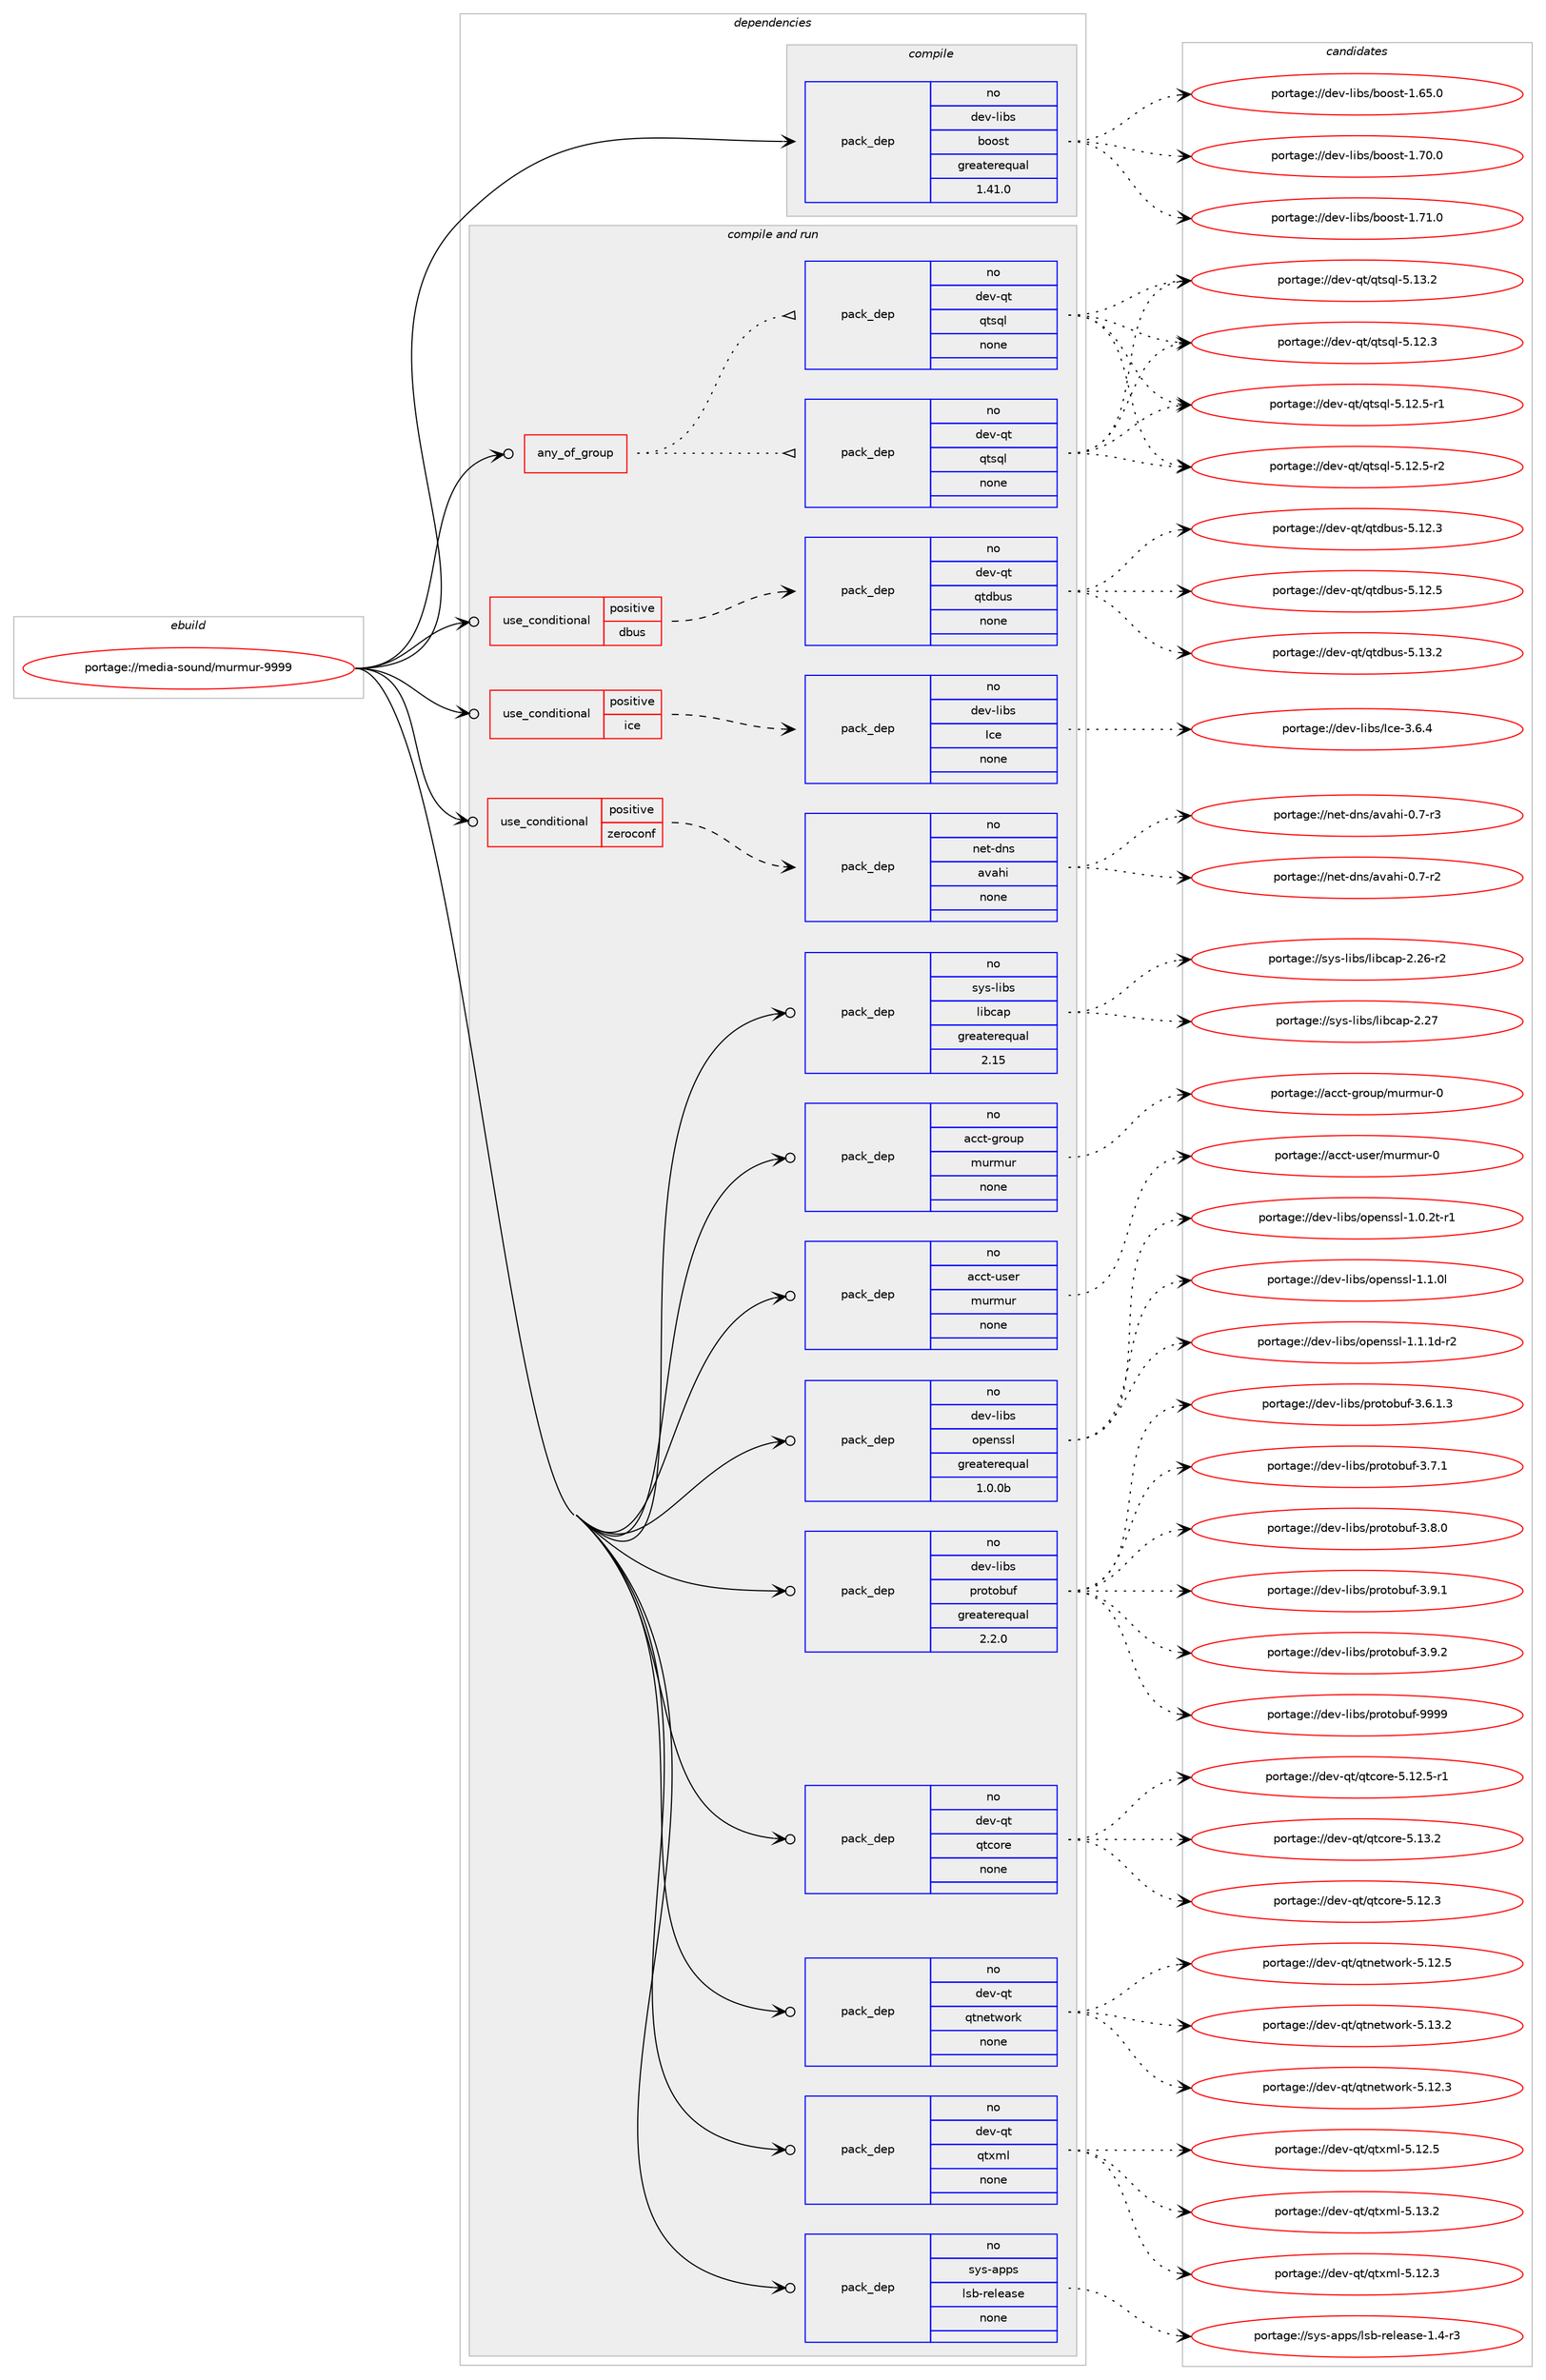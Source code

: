 digraph prolog {

# *************
# Graph options
# *************

newrank=true;
concentrate=true;
compound=true;
graph [rankdir=LR,fontname=Helvetica,fontsize=10,ranksep=1.5];#, ranksep=2.5, nodesep=0.2];
edge  [arrowhead=vee];
node  [fontname=Helvetica,fontsize=10];

# **********
# The ebuild
# **********

subgraph cluster_leftcol {
color=gray;
rank=same;
label=<<i>ebuild</i>>;
id [label="portage://media-sound/murmur-9999", color=red, width=4, href="../media-sound/murmur-9999.svg"];
}

# ****************
# The dependencies
# ****************

subgraph cluster_midcol {
color=gray;
label=<<i>dependencies</i>>;
subgraph cluster_compile {
fillcolor="#eeeeee";
style=filled;
label=<<i>compile</i>>;
subgraph pack245683 {
dependency334242 [label=<<TABLE BORDER="0" CELLBORDER="1" CELLSPACING="0" CELLPADDING="4" WIDTH="220"><TR><TD ROWSPAN="6" CELLPADDING="30">pack_dep</TD></TR><TR><TD WIDTH="110">no</TD></TR><TR><TD>dev-libs</TD></TR><TR><TD>boost</TD></TR><TR><TD>greaterequal</TD></TR><TR><TD>1.41.0</TD></TR></TABLE>>, shape=none, color=blue];
}
id:e -> dependency334242:w [weight=20,style="solid",arrowhead="vee"];
}
subgraph cluster_compileandrun {
fillcolor="#eeeeee";
style=filled;
label=<<i>compile and run</i>>;
subgraph any5343 {
dependency334243 [label=<<TABLE BORDER="0" CELLBORDER="1" CELLSPACING="0" CELLPADDING="4"><TR><TD CELLPADDING="10">any_of_group</TD></TR></TABLE>>, shape=none, color=red];subgraph pack245684 {
dependency334244 [label=<<TABLE BORDER="0" CELLBORDER="1" CELLSPACING="0" CELLPADDING="4" WIDTH="220"><TR><TD ROWSPAN="6" CELLPADDING="30">pack_dep</TD></TR><TR><TD WIDTH="110">no</TD></TR><TR><TD>dev-qt</TD></TR><TR><TD>qtsql</TD></TR><TR><TD>none</TD></TR><TR><TD></TD></TR></TABLE>>, shape=none, color=blue];
}
dependency334243:e -> dependency334244:w [weight=20,style="dotted",arrowhead="oinv"];
subgraph pack245685 {
dependency334245 [label=<<TABLE BORDER="0" CELLBORDER="1" CELLSPACING="0" CELLPADDING="4" WIDTH="220"><TR><TD ROWSPAN="6" CELLPADDING="30">pack_dep</TD></TR><TR><TD WIDTH="110">no</TD></TR><TR><TD>dev-qt</TD></TR><TR><TD>qtsql</TD></TR><TR><TD>none</TD></TR><TR><TD></TD></TR></TABLE>>, shape=none, color=blue];
}
dependency334243:e -> dependency334245:w [weight=20,style="dotted",arrowhead="oinv"];
}
id:e -> dependency334243:w [weight=20,style="solid",arrowhead="odotvee"];
subgraph cond83071 {
dependency334246 [label=<<TABLE BORDER="0" CELLBORDER="1" CELLSPACING="0" CELLPADDING="4"><TR><TD ROWSPAN="3" CELLPADDING="10">use_conditional</TD></TR><TR><TD>positive</TD></TR><TR><TD>dbus</TD></TR></TABLE>>, shape=none, color=red];
subgraph pack245686 {
dependency334247 [label=<<TABLE BORDER="0" CELLBORDER="1" CELLSPACING="0" CELLPADDING="4" WIDTH="220"><TR><TD ROWSPAN="6" CELLPADDING="30">pack_dep</TD></TR><TR><TD WIDTH="110">no</TD></TR><TR><TD>dev-qt</TD></TR><TR><TD>qtdbus</TD></TR><TR><TD>none</TD></TR><TR><TD></TD></TR></TABLE>>, shape=none, color=blue];
}
dependency334246:e -> dependency334247:w [weight=20,style="dashed",arrowhead="vee"];
}
id:e -> dependency334246:w [weight=20,style="solid",arrowhead="odotvee"];
subgraph cond83072 {
dependency334248 [label=<<TABLE BORDER="0" CELLBORDER="1" CELLSPACING="0" CELLPADDING="4"><TR><TD ROWSPAN="3" CELLPADDING="10">use_conditional</TD></TR><TR><TD>positive</TD></TR><TR><TD>ice</TD></TR></TABLE>>, shape=none, color=red];
subgraph pack245687 {
dependency334249 [label=<<TABLE BORDER="0" CELLBORDER="1" CELLSPACING="0" CELLPADDING="4" WIDTH="220"><TR><TD ROWSPAN="6" CELLPADDING="30">pack_dep</TD></TR><TR><TD WIDTH="110">no</TD></TR><TR><TD>dev-libs</TD></TR><TR><TD>Ice</TD></TR><TR><TD>none</TD></TR><TR><TD></TD></TR></TABLE>>, shape=none, color=blue];
}
dependency334248:e -> dependency334249:w [weight=20,style="dashed",arrowhead="vee"];
}
id:e -> dependency334248:w [weight=20,style="solid",arrowhead="odotvee"];
subgraph cond83073 {
dependency334250 [label=<<TABLE BORDER="0" CELLBORDER="1" CELLSPACING="0" CELLPADDING="4"><TR><TD ROWSPAN="3" CELLPADDING="10">use_conditional</TD></TR><TR><TD>positive</TD></TR><TR><TD>zeroconf</TD></TR></TABLE>>, shape=none, color=red];
subgraph pack245688 {
dependency334251 [label=<<TABLE BORDER="0" CELLBORDER="1" CELLSPACING="0" CELLPADDING="4" WIDTH="220"><TR><TD ROWSPAN="6" CELLPADDING="30">pack_dep</TD></TR><TR><TD WIDTH="110">no</TD></TR><TR><TD>net-dns</TD></TR><TR><TD>avahi</TD></TR><TR><TD>none</TD></TR><TR><TD></TD></TR></TABLE>>, shape=none, color=blue];
}
dependency334250:e -> dependency334251:w [weight=20,style="dashed",arrowhead="vee"];
}
id:e -> dependency334250:w [weight=20,style="solid",arrowhead="odotvee"];
subgraph pack245689 {
dependency334252 [label=<<TABLE BORDER="0" CELLBORDER="1" CELLSPACING="0" CELLPADDING="4" WIDTH="220"><TR><TD ROWSPAN="6" CELLPADDING="30">pack_dep</TD></TR><TR><TD WIDTH="110">no</TD></TR><TR><TD>acct-group</TD></TR><TR><TD>murmur</TD></TR><TR><TD>none</TD></TR><TR><TD></TD></TR></TABLE>>, shape=none, color=blue];
}
id:e -> dependency334252:w [weight=20,style="solid",arrowhead="odotvee"];
subgraph pack245690 {
dependency334253 [label=<<TABLE BORDER="0" CELLBORDER="1" CELLSPACING="0" CELLPADDING="4" WIDTH="220"><TR><TD ROWSPAN="6" CELLPADDING="30">pack_dep</TD></TR><TR><TD WIDTH="110">no</TD></TR><TR><TD>acct-user</TD></TR><TR><TD>murmur</TD></TR><TR><TD>none</TD></TR><TR><TD></TD></TR></TABLE>>, shape=none, color=blue];
}
id:e -> dependency334253:w [weight=20,style="solid",arrowhead="odotvee"];
subgraph pack245691 {
dependency334254 [label=<<TABLE BORDER="0" CELLBORDER="1" CELLSPACING="0" CELLPADDING="4" WIDTH="220"><TR><TD ROWSPAN="6" CELLPADDING="30">pack_dep</TD></TR><TR><TD WIDTH="110">no</TD></TR><TR><TD>dev-libs</TD></TR><TR><TD>openssl</TD></TR><TR><TD>greaterequal</TD></TR><TR><TD>1.0.0b</TD></TR></TABLE>>, shape=none, color=blue];
}
id:e -> dependency334254:w [weight=20,style="solid",arrowhead="odotvee"];
subgraph pack245692 {
dependency334255 [label=<<TABLE BORDER="0" CELLBORDER="1" CELLSPACING="0" CELLPADDING="4" WIDTH="220"><TR><TD ROWSPAN="6" CELLPADDING="30">pack_dep</TD></TR><TR><TD WIDTH="110">no</TD></TR><TR><TD>dev-libs</TD></TR><TR><TD>protobuf</TD></TR><TR><TD>greaterequal</TD></TR><TR><TD>2.2.0</TD></TR></TABLE>>, shape=none, color=blue];
}
id:e -> dependency334255:w [weight=20,style="solid",arrowhead="odotvee"];
subgraph pack245693 {
dependency334256 [label=<<TABLE BORDER="0" CELLBORDER="1" CELLSPACING="0" CELLPADDING="4" WIDTH="220"><TR><TD ROWSPAN="6" CELLPADDING="30">pack_dep</TD></TR><TR><TD WIDTH="110">no</TD></TR><TR><TD>dev-qt</TD></TR><TR><TD>qtcore</TD></TR><TR><TD>none</TD></TR><TR><TD></TD></TR></TABLE>>, shape=none, color=blue];
}
id:e -> dependency334256:w [weight=20,style="solid",arrowhead="odotvee"];
subgraph pack245694 {
dependency334257 [label=<<TABLE BORDER="0" CELLBORDER="1" CELLSPACING="0" CELLPADDING="4" WIDTH="220"><TR><TD ROWSPAN="6" CELLPADDING="30">pack_dep</TD></TR><TR><TD WIDTH="110">no</TD></TR><TR><TD>dev-qt</TD></TR><TR><TD>qtnetwork</TD></TR><TR><TD>none</TD></TR><TR><TD></TD></TR></TABLE>>, shape=none, color=blue];
}
id:e -> dependency334257:w [weight=20,style="solid",arrowhead="odotvee"];
subgraph pack245695 {
dependency334258 [label=<<TABLE BORDER="0" CELLBORDER="1" CELLSPACING="0" CELLPADDING="4" WIDTH="220"><TR><TD ROWSPAN="6" CELLPADDING="30">pack_dep</TD></TR><TR><TD WIDTH="110">no</TD></TR><TR><TD>dev-qt</TD></TR><TR><TD>qtxml</TD></TR><TR><TD>none</TD></TR><TR><TD></TD></TR></TABLE>>, shape=none, color=blue];
}
id:e -> dependency334258:w [weight=20,style="solid",arrowhead="odotvee"];
subgraph pack245696 {
dependency334259 [label=<<TABLE BORDER="0" CELLBORDER="1" CELLSPACING="0" CELLPADDING="4" WIDTH="220"><TR><TD ROWSPAN="6" CELLPADDING="30">pack_dep</TD></TR><TR><TD WIDTH="110">no</TD></TR><TR><TD>sys-apps</TD></TR><TR><TD>lsb-release</TD></TR><TR><TD>none</TD></TR><TR><TD></TD></TR></TABLE>>, shape=none, color=blue];
}
id:e -> dependency334259:w [weight=20,style="solid",arrowhead="odotvee"];
subgraph pack245697 {
dependency334260 [label=<<TABLE BORDER="0" CELLBORDER="1" CELLSPACING="0" CELLPADDING="4" WIDTH="220"><TR><TD ROWSPAN="6" CELLPADDING="30">pack_dep</TD></TR><TR><TD WIDTH="110">no</TD></TR><TR><TD>sys-libs</TD></TR><TR><TD>libcap</TD></TR><TR><TD>greaterequal</TD></TR><TR><TD>2.15</TD></TR></TABLE>>, shape=none, color=blue];
}
id:e -> dependency334260:w [weight=20,style="solid",arrowhead="odotvee"];
}
subgraph cluster_run {
fillcolor="#eeeeee";
style=filled;
label=<<i>run</i>>;
}
}

# **************
# The candidates
# **************

subgraph cluster_choices {
rank=same;
color=gray;
label=<<i>candidates</i>>;

subgraph choice245683 {
color=black;
nodesep=1;
choiceportage1001011184510810598115479811111111511645494654534648 [label="portage://dev-libs/boost-1.65.0", color=red, width=4,href="../dev-libs/boost-1.65.0.svg"];
choiceportage1001011184510810598115479811111111511645494655484648 [label="portage://dev-libs/boost-1.70.0", color=red, width=4,href="../dev-libs/boost-1.70.0.svg"];
choiceportage1001011184510810598115479811111111511645494655494648 [label="portage://dev-libs/boost-1.71.0", color=red, width=4,href="../dev-libs/boost-1.71.0.svg"];
dependency334242:e -> choiceportage1001011184510810598115479811111111511645494654534648:w [style=dotted,weight="100"];
dependency334242:e -> choiceportage1001011184510810598115479811111111511645494655484648:w [style=dotted,weight="100"];
dependency334242:e -> choiceportage1001011184510810598115479811111111511645494655494648:w [style=dotted,weight="100"];
}
subgraph choice245684 {
color=black;
nodesep=1;
choiceportage100101118451131164711311611511310845534649504651 [label="portage://dev-qt/qtsql-5.12.3", color=red, width=4,href="../dev-qt/qtsql-5.12.3.svg"];
choiceportage1001011184511311647113116115113108455346495046534511449 [label="portage://dev-qt/qtsql-5.12.5-r1", color=red, width=4,href="../dev-qt/qtsql-5.12.5-r1.svg"];
choiceportage1001011184511311647113116115113108455346495046534511450 [label="portage://dev-qt/qtsql-5.12.5-r2", color=red, width=4,href="../dev-qt/qtsql-5.12.5-r2.svg"];
choiceportage100101118451131164711311611511310845534649514650 [label="portage://dev-qt/qtsql-5.13.2", color=red, width=4,href="../dev-qt/qtsql-5.13.2.svg"];
dependency334244:e -> choiceportage100101118451131164711311611511310845534649504651:w [style=dotted,weight="100"];
dependency334244:e -> choiceportage1001011184511311647113116115113108455346495046534511449:w [style=dotted,weight="100"];
dependency334244:e -> choiceportage1001011184511311647113116115113108455346495046534511450:w [style=dotted,weight="100"];
dependency334244:e -> choiceportage100101118451131164711311611511310845534649514650:w [style=dotted,weight="100"];
}
subgraph choice245685 {
color=black;
nodesep=1;
choiceportage100101118451131164711311611511310845534649504651 [label="portage://dev-qt/qtsql-5.12.3", color=red, width=4,href="../dev-qt/qtsql-5.12.3.svg"];
choiceportage1001011184511311647113116115113108455346495046534511449 [label="portage://dev-qt/qtsql-5.12.5-r1", color=red, width=4,href="../dev-qt/qtsql-5.12.5-r1.svg"];
choiceportage1001011184511311647113116115113108455346495046534511450 [label="portage://dev-qt/qtsql-5.12.5-r2", color=red, width=4,href="../dev-qt/qtsql-5.12.5-r2.svg"];
choiceportage100101118451131164711311611511310845534649514650 [label="portage://dev-qt/qtsql-5.13.2", color=red, width=4,href="../dev-qt/qtsql-5.13.2.svg"];
dependency334245:e -> choiceportage100101118451131164711311611511310845534649504651:w [style=dotted,weight="100"];
dependency334245:e -> choiceportage1001011184511311647113116115113108455346495046534511449:w [style=dotted,weight="100"];
dependency334245:e -> choiceportage1001011184511311647113116115113108455346495046534511450:w [style=dotted,weight="100"];
dependency334245:e -> choiceportage100101118451131164711311611511310845534649514650:w [style=dotted,weight="100"];
}
subgraph choice245686 {
color=black;
nodesep=1;
choiceportage10010111845113116471131161009811711545534649504651 [label="portage://dev-qt/qtdbus-5.12.3", color=red, width=4,href="../dev-qt/qtdbus-5.12.3.svg"];
choiceportage10010111845113116471131161009811711545534649504653 [label="portage://dev-qt/qtdbus-5.12.5", color=red, width=4,href="../dev-qt/qtdbus-5.12.5.svg"];
choiceportage10010111845113116471131161009811711545534649514650 [label="portage://dev-qt/qtdbus-5.13.2", color=red, width=4,href="../dev-qt/qtdbus-5.13.2.svg"];
dependency334247:e -> choiceportage10010111845113116471131161009811711545534649504651:w [style=dotted,weight="100"];
dependency334247:e -> choiceportage10010111845113116471131161009811711545534649504653:w [style=dotted,weight="100"];
dependency334247:e -> choiceportage10010111845113116471131161009811711545534649514650:w [style=dotted,weight="100"];
}
subgraph choice245687 {
color=black;
nodesep=1;
choiceportage1001011184510810598115477399101455146544652 [label="portage://dev-libs/Ice-3.6.4", color=red, width=4,href="../dev-libs/Ice-3.6.4.svg"];
dependency334249:e -> choiceportage1001011184510810598115477399101455146544652:w [style=dotted,weight="100"];
}
subgraph choice245688 {
color=black;
nodesep=1;
choiceportage11010111645100110115479711897104105454846554511450 [label="portage://net-dns/avahi-0.7-r2", color=red, width=4,href="../net-dns/avahi-0.7-r2.svg"];
choiceportage11010111645100110115479711897104105454846554511451 [label="portage://net-dns/avahi-0.7-r3", color=red, width=4,href="../net-dns/avahi-0.7-r3.svg"];
dependency334251:e -> choiceportage11010111645100110115479711897104105454846554511450:w [style=dotted,weight="100"];
dependency334251:e -> choiceportage11010111645100110115479711897104105454846554511451:w [style=dotted,weight="100"];
}
subgraph choice245689 {
color=black;
nodesep=1;
choiceportage97999911645103114111117112471091171141091171144548 [label="portage://acct-group/murmur-0", color=red, width=4,href="../acct-group/murmur-0.svg"];
dependency334252:e -> choiceportage97999911645103114111117112471091171141091171144548:w [style=dotted,weight="100"];
}
subgraph choice245690 {
color=black;
nodesep=1;
choiceportage97999911645117115101114471091171141091171144548 [label="portage://acct-user/murmur-0", color=red, width=4,href="../acct-user/murmur-0.svg"];
dependency334253:e -> choiceportage97999911645117115101114471091171141091171144548:w [style=dotted,weight="100"];
}
subgraph choice245691 {
color=black;
nodesep=1;
choiceportage1001011184510810598115471111121011101151151084549464846501164511449 [label="portage://dev-libs/openssl-1.0.2t-r1", color=red, width=4,href="../dev-libs/openssl-1.0.2t-r1.svg"];
choiceportage100101118451081059811547111112101110115115108454946494648108 [label="portage://dev-libs/openssl-1.1.0l", color=red, width=4,href="../dev-libs/openssl-1.1.0l.svg"];
choiceportage1001011184510810598115471111121011101151151084549464946491004511450 [label="portage://dev-libs/openssl-1.1.1d-r2", color=red, width=4,href="../dev-libs/openssl-1.1.1d-r2.svg"];
dependency334254:e -> choiceportage1001011184510810598115471111121011101151151084549464846501164511449:w [style=dotted,weight="100"];
dependency334254:e -> choiceportage100101118451081059811547111112101110115115108454946494648108:w [style=dotted,weight="100"];
dependency334254:e -> choiceportage1001011184510810598115471111121011101151151084549464946491004511450:w [style=dotted,weight="100"];
}
subgraph choice245692 {
color=black;
nodesep=1;
choiceportage100101118451081059811547112114111116111981171024551465446494651 [label="portage://dev-libs/protobuf-3.6.1.3", color=red, width=4,href="../dev-libs/protobuf-3.6.1.3.svg"];
choiceportage10010111845108105981154711211411111611198117102455146554649 [label="portage://dev-libs/protobuf-3.7.1", color=red, width=4,href="../dev-libs/protobuf-3.7.1.svg"];
choiceportage10010111845108105981154711211411111611198117102455146564648 [label="portage://dev-libs/protobuf-3.8.0", color=red, width=4,href="../dev-libs/protobuf-3.8.0.svg"];
choiceportage10010111845108105981154711211411111611198117102455146574649 [label="portage://dev-libs/protobuf-3.9.1", color=red, width=4,href="../dev-libs/protobuf-3.9.1.svg"];
choiceportage10010111845108105981154711211411111611198117102455146574650 [label="portage://dev-libs/protobuf-3.9.2", color=red, width=4,href="../dev-libs/protobuf-3.9.2.svg"];
choiceportage100101118451081059811547112114111116111981171024557575757 [label="portage://dev-libs/protobuf-9999", color=red, width=4,href="../dev-libs/protobuf-9999.svg"];
dependency334255:e -> choiceportage100101118451081059811547112114111116111981171024551465446494651:w [style=dotted,weight="100"];
dependency334255:e -> choiceportage10010111845108105981154711211411111611198117102455146554649:w [style=dotted,weight="100"];
dependency334255:e -> choiceportage10010111845108105981154711211411111611198117102455146564648:w [style=dotted,weight="100"];
dependency334255:e -> choiceportage10010111845108105981154711211411111611198117102455146574649:w [style=dotted,weight="100"];
dependency334255:e -> choiceportage10010111845108105981154711211411111611198117102455146574650:w [style=dotted,weight="100"];
dependency334255:e -> choiceportage100101118451081059811547112114111116111981171024557575757:w [style=dotted,weight="100"];
}
subgraph choice245693 {
color=black;
nodesep=1;
choiceportage10010111845113116471131169911111410145534649504651 [label="portage://dev-qt/qtcore-5.12.3", color=red, width=4,href="../dev-qt/qtcore-5.12.3.svg"];
choiceportage100101118451131164711311699111114101455346495046534511449 [label="portage://dev-qt/qtcore-5.12.5-r1", color=red, width=4,href="../dev-qt/qtcore-5.12.5-r1.svg"];
choiceportage10010111845113116471131169911111410145534649514650 [label="portage://dev-qt/qtcore-5.13.2", color=red, width=4,href="../dev-qt/qtcore-5.13.2.svg"];
dependency334256:e -> choiceportage10010111845113116471131169911111410145534649504651:w [style=dotted,weight="100"];
dependency334256:e -> choiceportage100101118451131164711311699111114101455346495046534511449:w [style=dotted,weight="100"];
dependency334256:e -> choiceportage10010111845113116471131169911111410145534649514650:w [style=dotted,weight="100"];
}
subgraph choice245694 {
color=black;
nodesep=1;
choiceportage100101118451131164711311611010111611911111410745534649504651 [label="portage://dev-qt/qtnetwork-5.12.3", color=red, width=4,href="../dev-qt/qtnetwork-5.12.3.svg"];
choiceportage100101118451131164711311611010111611911111410745534649504653 [label="portage://dev-qt/qtnetwork-5.12.5", color=red, width=4,href="../dev-qt/qtnetwork-5.12.5.svg"];
choiceportage100101118451131164711311611010111611911111410745534649514650 [label="portage://dev-qt/qtnetwork-5.13.2", color=red, width=4,href="../dev-qt/qtnetwork-5.13.2.svg"];
dependency334257:e -> choiceportage100101118451131164711311611010111611911111410745534649504651:w [style=dotted,weight="100"];
dependency334257:e -> choiceportage100101118451131164711311611010111611911111410745534649504653:w [style=dotted,weight="100"];
dependency334257:e -> choiceportage100101118451131164711311611010111611911111410745534649514650:w [style=dotted,weight="100"];
}
subgraph choice245695 {
color=black;
nodesep=1;
choiceportage100101118451131164711311612010910845534649504651 [label="portage://dev-qt/qtxml-5.12.3", color=red, width=4,href="../dev-qt/qtxml-5.12.3.svg"];
choiceportage100101118451131164711311612010910845534649504653 [label="portage://dev-qt/qtxml-5.12.5", color=red, width=4,href="../dev-qt/qtxml-5.12.5.svg"];
choiceportage100101118451131164711311612010910845534649514650 [label="portage://dev-qt/qtxml-5.13.2", color=red, width=4,href="../dev-qt/qtxml-5.13.2.svg"];
dependency334258:e -> choiceportage100101118451131164711311612010910845534649504651:w [style=dotted,weight="100"];
dependency334258:e -> choiceportage100101118451131164711311612010910845534649504653:w [style=dotted,weight="100"];
dependency334258:e -> choiceportage100101118451131164711311612010910845534649514650:w [style=dotted,weight="100"];
}
subgraph choice245696 {
color=black;
nodesep=1;
choiceportage115121115459711211211547108115984511410110810197115101454946524511451 [label="portage://sys-apps/lsb-release-1.4-r3", color=red, width=4,href="../sys-apps/lsb-release-1.4-r3.svg"];
dependency334259:e -> choiceportage115121115459711211211547108115984511410110810197115101454946524511451:w [style=dotted,weight="100"];
}
subgraph choice245697 {
color=black;
nodesep=1;
choiceportage11512111545108105981154710810598999711245504650544511450 [label="portage://sys-libs/libcap-2.26-r2", color=red, width=4,href="../sys-libs/libcap-2.26-r2.svg"];
choiceportage1151211154510810598115471081059899971124550465055 [label="portage://sys-libs/libcap-2.27", color=red, width=4,href="../sys-libs/libcap-2.27.svg"];
dependency334260:e -> choiceportage11512111545108105981154710810598999711245504650544511450:w [style=dotted,weight="100"];
dependency334260:e -> choiceportage1151211154510810598115471081059899971124550465055:w [style=dotted,weight="100"];
}
}

}
